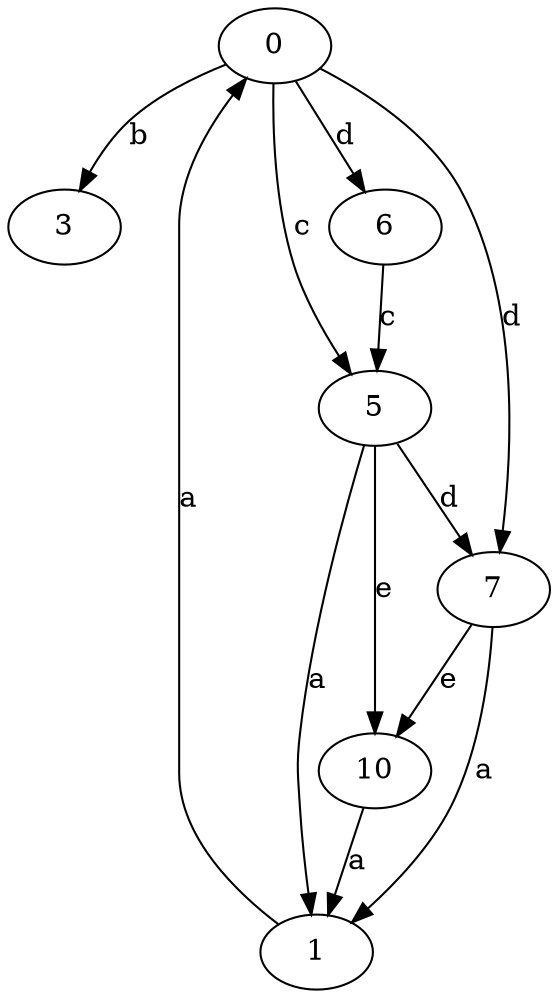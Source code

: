 strict digraph  {
0;
1;
3;
5;
6;
7;
10;
0 -> 3  [label=b];
0 -> 5  [label=c];
0 -> 6  [label=d];
0 -> 7  [label=d];
1 -> 0  [label=a];
5 -> 1  [label=a];
5 -> 7  [label=d];
5 -> 10  [label=e];
6 -> 5  [label=c];
7 -> 1  [label=a];
7 -> 10  [label=e];
10 -> 1  [label=a];
}

